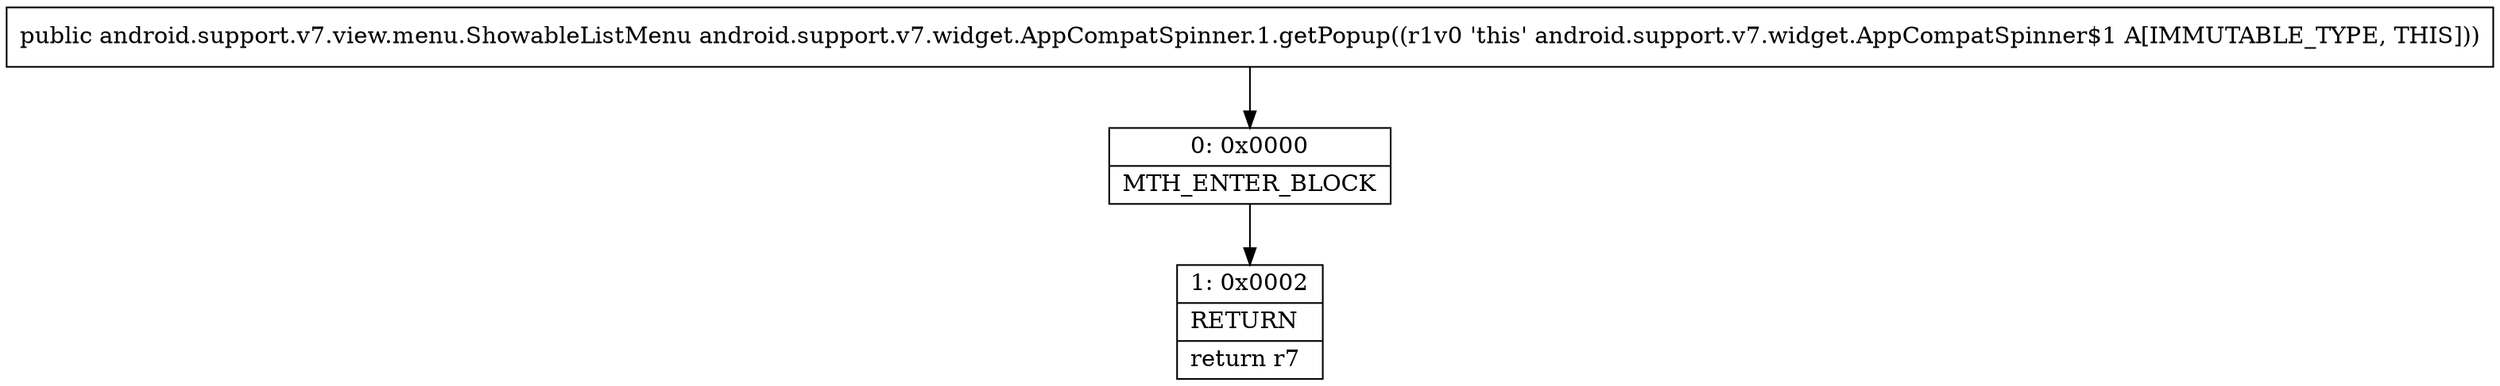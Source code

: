 digraph "CFG forandroid.support.v7.widget.AppCompatSpinner.1.getPopup()Landroid\/support\/v7\/view\/menu\/ShowableListMenu;" {
Node_0 [shape=record,label="{0\:\ 0x0000|MTH_ENTER_BLOCK\l}"];
Node_1 [shape=record,label="{1\:\ 0x0002|RETURN\l|return r7\l}"];
MethodNode[shape=record,label="{public android.support.v7.view.menu.ShowableListMenu android.support.v7.widget.AppCompatSpinner.1.getPopup((r1v0 'this' android.support.v7.widget.AppCompatSpinner$1 A[IMMUTABLE_TYPE, THIS])) }"];
MethodNode -> Node_0;
Node_0 -> Node_1;
}

